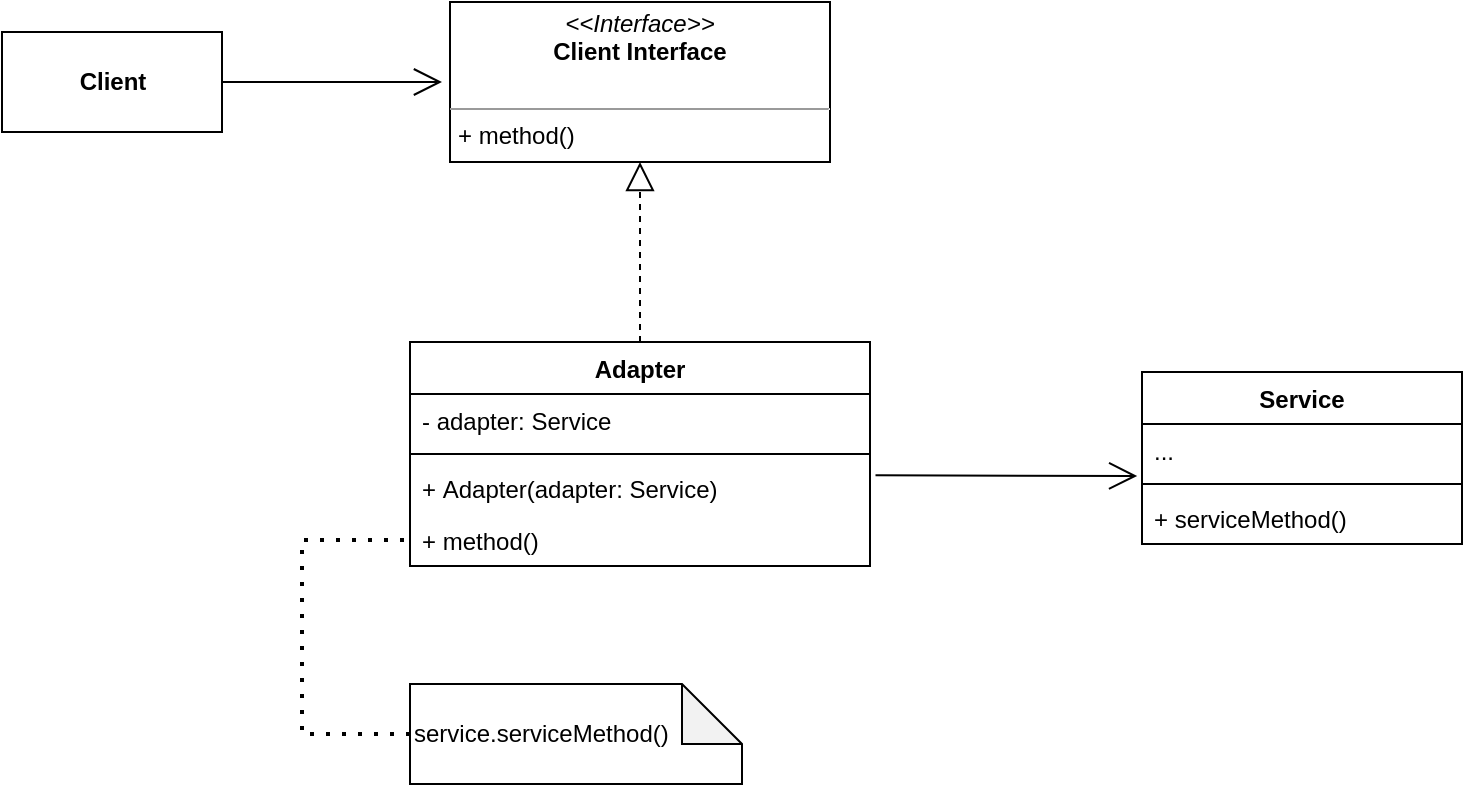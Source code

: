 <mxfile version="20.5.1" type="github">
  <diagram id="LxMQqAin8yo5kP_njmpx" name="第 1 页">
    <mxGraphModel dx="1550" dy="859" grid="1" gridSize="10" guides="1" tooltips="1" connect="1" arrows="1" fold="1" page="1" pageScale="1" pageWidth="827" pageHeight="1169" math="0" shadow="0">
      <root>
        <mxCell id="0" />
        <mxCell id="1" parent="0" />
        <mxCell id="Ski1snLEOMTWOJ5Q2Jg2-6" value="&lt;p style=&quot;margin:0px;margin-top:4px;text-align:center;&quot;&gt;&lt;i&gt;&amp;lt;&amp;lt;Interface&amp;gt;&amp;gt;&lt;/i&gt;&lt;br&gt;&lt;b&gt;Client Interface&lt;/b&gt;&lt;/p&gt;&lt;br&gt;&lt;hr size=&quot;1&quot;&gt;&lt;p style=&quot;margin:0px;margin-left:4px;&quot;&gt;+ method()&lt;br&gt;&lt;/p&gt;" style="verticalAlign=top;align=left;overflow=fill;fontSize=12;fontFamily=Helvetica;html=1;" vertex="1" parent="1">
          <mxGeometry x="274" y="244" width="190" height="80" as="geometry" />
        </mxCell>
        <mxCell id="Ski1snLEOMTWOJ5Q2Jg2-8" value="Adapter" style="swimlane;fontStyle=1;align=center;verticalAlign=top;childLayout=stackLayout;horizontal=1;startSize=26;horizontalStack=0;resizeParent=1;resizeParentMax=0;resizeLast=0;collapsible=1;marginBottom=0;" vertex="1" parent="1">
          <mxGeometry x="254" y="414" width="230" height="112" as="geometry" />
        </mxCell>
        <mxCell id="Ski1snLEOMTWOJ5Q2Jg2-9" value="- adapter: Service" style="text;strokeColor=none;fillColor=none;align=left;verticalAlign=top;spacingLeft=4;spacingRight=4;overflow=hidden;rotatable=0;points=[[0,0.5],[1,0.5]];portConstraint=eastwest;" vertex="1" parent="Ski1snLEOMTWOJ5Q2Jg2-8">
          <mxGeometry y="26" width="230" height="26" as="geometry" />
        </mxCell>
        <mxCell id="Ski1snLEOMTWOJ5Q2Jg2-10" value="" style="line;strokeWidth=1;fillColor=none;align=left;verticalAlign=middle;spacingTop=-1;spacingLeft=3;spacingRight=3;rotatable=0;labelPosition=right;points=[];portConstraint=eastwest;strokeColor=inherit;" vertex="1" parent="Ski1snLEOMTWOJ5Q2Jg2-8">
          <mxGeometry y="52" width="230" height="8" as="geometry" />
        </mxCell>
        <mxCell id="Ski1snLEOMTWOJ5Q2Jg2-17" value="+ Adapter(adapter: Service)" style="text;strokeColor=none;fillColor=none;align=left;verticalAlign=top;spacingLeft=4;spacingRight=4;overflow=hidden;rotatable=0;points=[[0,0.5],[1,0.5]];portConstraint=eastwest;" vertex="1" parent="Ski1snLEOMTWOJ5Q2Jg2-8">
          <mxGeometry y="60" width="230" height="26" as="geometry" />
        </mxCell>
        <mxCell id="Ski1snLEOMTWOJ5Q2Jg2-11" value="+ method()" style="text;strokeColor=none;fillColor=none;align=left;verticalAlign=top;spacingLeft=4;spacingRight=4;overflow=hidden;rotatable=0;points=[[0,0.5],[1,0.5]];portConstraint=eastwest;" vertex="1" parent="Ski1snLEOMTWOJ5Q2Jg2-8">
          <mxGeometry y="86" width="230" height="26" as="geometry" />
        </mxCell>
        <mxCell id="Ski1snLEOMTWOJ5Q2Jg2-12" value="" style="endArrow=block;dashed=1;endFill=0;endSize=12;html=1;rounded=0;exitX=0.5;exitY=0;exitDx=0;exitDy=0;entryX=0.5;entryY=1;entryDx=0;entryDy=0;" edge="1" parent="1" source="Ski1snLEOMTWOJ5Q2Jg2-8" target="Ski1snLEOMTWOJ5Q2Jg2-6">
          <mxGeometry width="160" relative="1" as="geometry">
            <mxPoint x="394" y="364" as="sourcePoint" />
            <mxPoint x="554" y="364" as="targetPoint" />
          </mxGeometry>
        </mxCell>
        <mxCell id="Ski1snLEOMTWOJ5Q2Jg2-13" value="Service" style="swimlane;fontStyle=1;align=center;verticalAlign=top;childLayout=stackLayout;horizontal=1;startSize=26;horizontalStack=0;resizeParent=1;resizeParentMax=0;resizeLast=0;collapsible=1;marginBottom=0;" vertex="1" parent="1">
          <mxGeometry x="620" y="429" width="160" height="86" as="geometry" />
        </mxCell>
        <mxCell id="Ski1snLEOMTWOJ5Q2Jg2-14" value="..." style="text;strokeColor=none;fillColor=none;align=left;verticalAlign=top;spacingLeft=4;spacingRight=4;overflow=hidden;rotatable=0;points=[[0,0.5],[1,0.5]];portConstraint=eastwest;" vertex="1" parent="Ski1snLEOMTWOJ5Q2Jg2-13">
          <mxGeometry y="26" width="160" height="26" as="geometry" />
        </mxCell>
        <mxCell id="Ski1snLEOMTWOJ5Q2Jg2-15" value="" style="line;strokeWidth=1;fillColor=none;align=left;verticalAlign=middle;spacingTop=-1;spacingLeft=3;spacingRight=3;rotatable=0;labelPosition=right;points=[];portConstraint=eastwest;strokeColor=inherit;" vertex="1" parent="Ski1snLEOMTWOJ5Q2Jg2-13">
          <mxGeometry y="52" width="160" height="8" as="geometry" />
        </mxCell>
        <mxCell id="Ski1snLEOMTWOJ5Q2Jg2-16" value="+ serviceMethod()" style="text;strokeColor=none;fillColor=none;align=left;verticalAlign=top;spacingLeft=4;spacingRight=4;overflow=hidden;rotatable=0;points=[[0,0.5],[1,0.5]];portConstraint=eastwest;" vertex="1" parent="Ski1snLEOMTWOJ5Q2Jg2-13">
          <mxGeometry y="60" width="160" height="26" as="geometry" />
        </mxCell>
        <mxCell id="Ski1snLEOMTWOJ5Q2Jg2-18" value="" style="endArrow=open;endFill=1;endSize=12;html=1;rounded=0;entryX=-0.015;entryY=1;entryDx=0;entryDy=0;entryPerimeter=0;exitX=1.012;exitY=0.254;exitDx=0;exitDy=0;exitPerimeter=0;" edge="1" parent="1" source="Ski1snLEOMTWOJ5Q2Jg2-17" target="Ski1snLEOMTWOJ5Q2Jg2-14">
          <mxGeometry width="160" relative="1" as="geometry">
            <mxPoint x="490" y="479" as="sourcePoint" />
            <mxPoint x="640" y="480" as="targetPoint" />
          </mxGeometry>
        </mxCell>
        <mxCell id="Ski1snLEOMTWOJ5Q2Jg2-19" value="" style="endArrow=none;dashed=1;html=1;dashPattern=1 3;strokeWidth=2;rounded=0;entryX=0;entryY=0.5;entryDx=0;entryDy=0;exitX=0;exitY=0.5;exitDx=0;exitDy=0;exitPerimeter=0;" edge="1" parent="1" source="Ski1snLEOMTWOJ5Q2Jg2-20" target="Ski1snLEOMTWOJ5Q2Jg2-11">
          <mxGeometry width="50" height="50" relative="1" as="geometry">
            <mxPoint x="200" y="650" as="sourcePoint" />
            <mxPoint x="240" y="560" as="targetPoint" />
            <Array as="points">
              <mxPoint x="200" y="610" />
              <mxPoint x="200" y="513" />
            </Array>
          </mxGeometry>
        </mxCell>
        <mxCell id="Ski1snLEOMTWOJ5Q2Jg2-20" value="service.&lt;span style=&quot;&quot;&gt;serviceMethod&lt;/span&gt;()" style="shape=note;whiteSpace=wrap;html=1;backgroundOutline=1;darkOpacity=0.05;align=left;" vertex="1" parent="1">
          <mxGeometry x="254" y="585" width="166" height="50" as="geometry" />
        </mxCell>
        <mxCell id="Ski1snLEOMTWOJ5Q2Jg2-22" value="Client" style="html=1;fontStyle=1" vertex="1" parent="1">
          <mxGeometry x="50" y="259" width="110" height="50" as="geometry" />
        </mxCell>
        <mxCell id="Ski1snLEOMTWOJ5Q2Jg2-24" value="" style="endArrow=open;endFill=1;endSize=12;html=1;rounded=0;" edge="1" parent="1" source="Ski1snLEOMTWOJ5Q2Jg2-22">
          <mxGeometry width="160" relative="1" as="geometry">
            <mxPoint x="140" y="284" as="sourcePoint" />
            <mxPoint x="270" y="284" as="targetPoint" />
          </mxGeometry>
        </mxCell>
      </root>
    </mxGraphModel>
  </diagram>
</mxfile>
